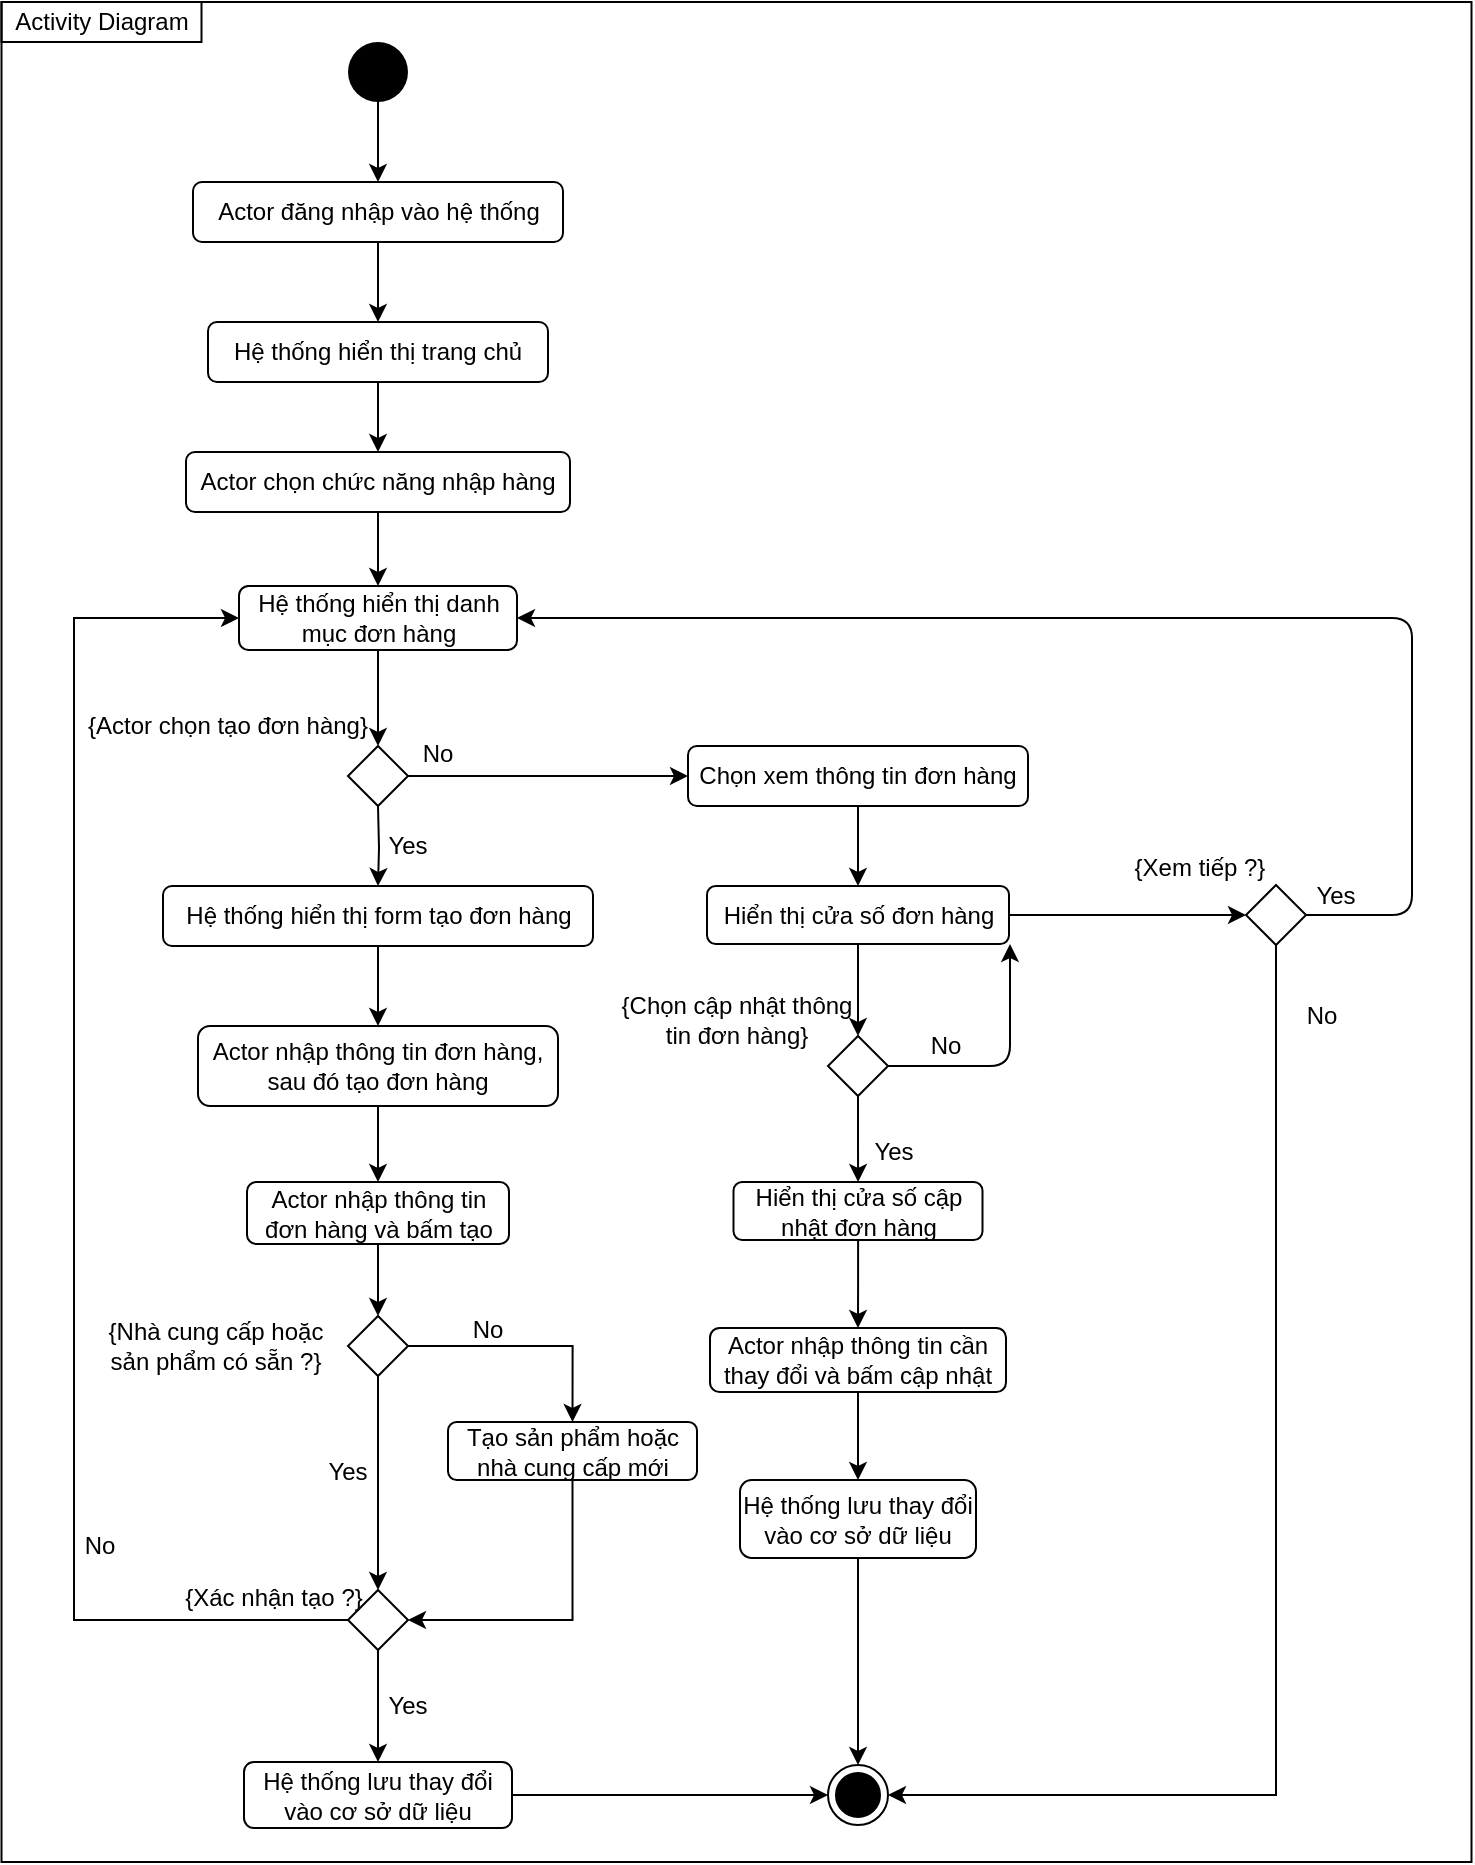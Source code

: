 <mxfile version="13.10.6" type="device"><diagram id="C5RBs43oDa-KdzZeNtuy" name="Page-1"><mxGraphModel dx="1422" dy="1163" grid="0" gridSize="10" guides="1" tooltips="1" connect="1" arrows="1" fold="1" page="0" pageScale="1" pageWidth="827" pageHeight="1169" math="0" shadow="0"><root><mxCell id="WIyWlLk6GJQsqaUBKTNV-0"/><mxCell id="WIyWlLk6GJQsqaUBKTNV-1" parent="WIyWlLk6GJQsqaUBKTNV-0"/><mxCell id="-gbAra9YFpKHle0kLCYF-0" value="" style="rounded=0;whiteSpace=wrap;html=1;fillColor=none;" vertex="1" parent="WIyWlLk6GJQsqaUBKTNV-1"><mxGeometry x="11.75" y="-20" width="735" height="930" as="geometry"/></mxCell><mxCell id="mFhzWlJXuhmmrBjFaEDb-3" value="" style="edgeStyle=elbowEdgeStyle;elbow=vertical;endArrow=classic;html=1;exitX=0.5;exitY=1;exitDx=0;exitDy=0;entryX=0.5;entryY=0;entryDx=0;entryDy=0;" parent="WIyWlLk6GJQsqaUBKTNV-1" edge="1"><mxGeometry width="50" height="50" relative="1" as="geometry"><mxPoint x="200" y="30" as="sourcePoint"/><mxPoint x="200" y="70" as="targetPoint"/></mxGeometry></mxCell><mxCell id="mFhzWlJXuhmmrBjFaEDb-5" value="" style="ellipse;fillColor=#000000;strokeColor=none;" parent="WIyWlLk6GJQsqaUBKTNV-1" vertex="1"><mxGeometry x="185" width="30" height="30" as="geometry"/></mxCell><mxCell id="mFhzWlJXuhmmrBjFaEDb-12" value="" style="edgeStyle=orthogonalEdgeStyle;rounded=0;orthogonalLoop=1;jettySize=auto;html=1;" parent="WIyWlLk6GJQsqaUBKTNV-1" source="mFhzWlJXuhmmrBjFaEDb-10" target="mFhzWlJXuhmmrBjFaEDb-11" edge="1"><mxGeometry relative="1" as="geometry"/></mxCell><mxCell id="mFhzWlJXuhmmrBjFaEDb-10" value="Actor đăng nhập vào hệ thống" style="rounded=1;whiteSpace=wrap;html=1;fillColor=#FFFFFF;" parent="WIyWlLk6GJQsqaUBKTNV-1" vertex="1"><mxGeometry x="107.5" y="70" width="185" height="30" as="geometry"/></mxCell><mxCell id="mFhzWlJXuhmmrBjFaEDb-46" value="" style="edgeStyle=orthogonalEdgeStyle;rounded=0;orthogonalLoop=1;jettySize=auto;html=1;" parent="WIyWlLk6GJQsqaUBKTNV-1" source="mFhzWlJXuhmmrBjFaEDb-11" target="mFhzWlJXuhmmrBjFaEDb-44" edge="1"><mxGeometry relative="1" as="geometry"/></mxCell><mxCell id="mFhzWlJXuhmmrBjFaEDb-11" value="Hệ thống hiển thị trang chủ" style="rounded=1;whiteSpace=wrap;html=1;fillColor=#FFFFFF;" parent="WIyWlLk6GJQsqaUBKTNV-1" vertex="1"><mxGeometry x="115" y="140" width="170" height="30" as="geometry"/></mxCell><mxCell id="mFhzWlJXuhmmrBjFaEDb-16" value="" style="edgeStyle=orthogonalEdgeStyle;rounded=0;orthogonalLoop=1;jettySize=auto;html=1;" parent="WIyWlLk6GJQsqaUBKTNV-1" target="mFhzWlJXuhmmrBjFaEDb-15" edge="1"><mxGeometry relative="1" as="geometry"><mxPoint x="200" y="382" as="sourcePoint"/></mxGeometry></mxCell><mxCell id="mFhzWlJXuhmmrBjFaEDb-18" value="" style="edgeStyle=orthogonalEdgeStyle;rounded=0;orthogonalLoop=1;jettySize=auto;html=1;" parent="WIyWlLk6GJQsqaUBKTNV-1" source="mFhzWlJXuhmmrBjFaEDb-15" target="mFhzWlJXuhmmrBjFaEDb-17" edge="1"><mxGeometry relative="1" as="geometry"/></mxCell><mxCell id="mFhzWlJXuhmmrBjFaEDb-15" value="&lt;div&gt;Hệ thống hiển thị form tạo đơn hàng&lt;/div&gt;" style="rounded=1;whiteSpace=wrap;html=1;fillColor=#FFFFFF;" parent="WIyWlLk6GJQsqaUBKTNV-1" vertex="1"><mxGeometry x="92.5" y="422" width="215" height="30" as="geometry"/></mxCell><mxCell id="mFhzWlJXuhmmrBjFaEDb-73" value="" style="edgeStyle=orthogonalEdgeStyle;rounded=0;orthogonalLoop=1;jettySize=auto;html=1;" parent="WIyWlLk6GJQsqaUBKTNV-1" source="mFhzWlJXuhmmrBjFaEDb-17" target="mFhzWlJXuhmmrBjFaEDb-72" edge="1"><mxGeometry relative="1" as="geometry"/></mxCell><mxCell id="mFhzWlJXuhmmrBjFaEDb-17" value="Actor nhập thông tin đơn hàng, sau đó tạo đơn hàng" style="rounded=1;whiteSpace=wrap;html=1;fillColor=#FFFFFF;" parent="WIyWlLk6GJQsqaUBKTNV-1" vertex="1"><mxGeometry x="110" y="492" width="180" height="40" as="geometry"/></mxCell><mxCell id="mFhzWlJXuhmmrBjFaEDb-27" value="" style="edgeStyle=orthogonalEdgeStyle;rounded=0;orthogonalLoop=1;jettySize=auto;html=1;entryX=0;entryY=0.5;entryDx=0;entryDy=0;" parent="WIyWlLk6GJQsqaUBKTNV-1" source="mFhzWlJXuhmmrBjFaEDb-19" target="mFhzWlJXuhmmrBjFaEDb-56" edge="1"><mxGeometry relative="1" as="geometry"><mxPoint x="350" y="367" as="targetPoint"/></mxGeometry></mxCell><mxCell id="mFhzWlJXuhmmrBjFaEDb-19" value="" style="rhombus;fillColor=#FFFFFF;" parent="WIyWlLk6GJQsqaUBKTNV-1" vertex="1"><mxGeometry x="185" y="352" width="30" height="30" as="geometry"/></mxCell><mxCell id="mFhzWlJXuhmmrBjFaEDb-20" value="{Actor chọn tạo đơn hàng}" style="text;html=1;strokeColor=none;fillColor=none;align=center;verticalAlign=middle;whiteSpace=wrap;rounded=0;" parent="WIyWlLk6GJQsqaUBKTNV-1" vertex="1"><mxGeometry x="50" y="332" width="150" height="20" as="geometry"/></mxCell><mxCell id="mFhzWlJXuhmmrBjFaEDb-21" value="&lt;div&gt;Yes&lt;/div&gt;" style="text;html=1;strokeColor=none;fillColor=none;align=center;verticalAlign=middle;whiteSpace=wrap;rounded=0;" parent="WIyWlLk6GJQsqaUBKTNV-1" vertex="1"><mxGeometry x="200" y="392" width="30" height="20" as="geometry"/></mxCell><mxCell id="mFhzWlJXuhmmrBjFaEDb-23" value="&lt;div&gt;No&lt;/div&gt;" style="text;html=1;strokeColor=none;fillColor=none;align=center;verticalAlign=middle;whiteSpace=wrap;rounded=0;" parent="WIyWlLk6GJQsqaUBKTNV-1" vertex="1"><mxGeometry x="215" y="346" width="30" height="20" as="geometry"/></mxCell><mxCell id="mFhzWlJXuhmmrBjFaEDb-29" value="" style="ellipse;html=1;shape=endState;fillColor=#000000;strokeColor=#000000;" parent="WIyWlLk6GJQsqaUBKTNV-1" vertex="1"><mxGeometry x="425" y="861.5" width="30" height="30" as="geometry"/></mxCell><mxCell id="mFhzWlJXuhmmrBjFaEDb-54" value="" style="edgeStyle=orthogonalEdgeStyle;rounded=0;orthogonalLoop=1;jettySize=auto;html=1;" parent="WIyWlLk6GJQsqaUBKTNV-1" source="mFhzWlJXuhmmrBjFaEDb-30" target="mFhzWlJXuhmmrBjFaEDb-53" edge="1"><mxGeometry relative="1" as="geometry"/></mxCell><mxCell id="mFhzWlJXuhmmrBjFaEDb-30" value="" style="rhombus;fillColor=#FFFFFF;" parent="WIyWlLk6GJQsqaUBKTNV-1" vertex="1"><mxGeometry x="425" y="497" width="30" height="30" as="geometry"/></mxCell><mxCell id="mFhzWlJXuhmmrBjFaEDb-32" value="&lt;div&gt;{Chọn cập nhật thông tin đơn hàng}&lt;/div&gt;" style="text;html=1;strokeColor=none;fillColor=none;align=center;verticalAlign=middle;whiteSpace=wrap;rounded=0;" parent="WIyWlLk6GJQsqaUBKTNV-1" vertex="1"><mxGeometry x="320" y="474" width="118.5" height="30" as="geometry"/></mxCell><mxCell id="mFhzWlJXuhmmrBjFaEDb-64" value="" style="edgeStyle=orthogonalEdgeStyle;rounded=0;orthogonalLoop=1;jettySize=auto;html=1;entryX=0;entryY=0.5;entryDx=0;entryDy=0;" parent="WIyWlLk6GJQsqaUBKTNV-1" source="mFhzWlJXuhmmrBjFaEDb-34" target="mFhzWlJXuhmmrBjFaEDb-60" edge="1"><mxGeometry relative="1" as="geometry"/></mxCell><mxCell id="mFhzWlJXuhmmrBjFaEDb-67" value="" style="edgeStyle=orthogonalEdgeStyle;rounded=0;orthogonalLoop=1;jettySize=auto;html=1;entryX=0.5;entryY=0;entryDx=0;entryDy=0;" parent="WIyWlLk6GJQsqaUBKTNV-1" source="mFhzWlJXuhmmrBjFaEDb-34" target="mFhzWlJXuhmmrBjFaEDb-30" edge="1"><mxGeometry relative="1" as="geometry"/></mxCell><mxCell id="mFhzWlJXuhmmrBjFaEDb-34" value="Hiển thị cửa số đơn hàng" style="rounded=1;whiteSpace=wrap;html=1;fillColor=#FFFFFF;" parent="WIyWlLk6GJQsqaUBKTNV-1" vertex="1"><mxGeometry x="364.5" y="422" width="151" height="29" as="geometry"/></mxCell><mxCell id="mFhzWlJXuhmmrBjFaEDb-48" value="" style="edgeStyle=orthogonalEdgeStyle;rounded=0;orthogonalLoop=1;jettySize=auto;html=1;" parent="WIyWlLk6GJQsqaUBKTNV-1" source="mFhzWlJXuhmmrBjFaEDb-44" target="mFhzWlJXuhmmrBjFaEDb-47" edge="1"><mxGeometry relative="1" as="geometry"/></mxCell><mxCell id="mFhzWlJXuhmmrBjFaEDb-44" value="Actor chọn chức năng nhập hàng" style="rounded=1;whiteSpace=wrap;html=1;fillColor=#FFFFFF;" parent="WIyWlLk6GJQsqaUBKTNV-1" vertex="1"><mxGeometry x="104" y="205" width="192" height="30" as="geometry"/></mxCell><mxCell id="mFhzWlJXuhmmrBjFaEDb-49" value="" style="edgeStyle=orthogonalEdgeStyle;rounded=0;orthogonalLoop=1;jettySize=auto;html=1;entryX=0.5;entryY=0;entryDx=0;entryDy=0;" parent="WIyWlLk6GJQsqaUBKTNV-1" source="mFhzWlJXuhmmrBjFaEDb-47" target="mFhzWlJXuhmmrBjFaEDb-19" edge="1"><mxGeometry relative="1" as="geometry"/></mxCell><mxCell id="mFhzWlJXuhmmrBjFaEDb-47" value="Hệ thống hiển thị danh mục đơn hàng" style="rounded=1;whiteSpace=wrap;html=1;fillColor=#FFFFFF;" parent="WIyWlLk6GJQsqaUBKTNV-1" vertex="1"><mxGeometry x="130.5" y="272" width="139" height="32" as="geometry"/></mxCell><mxCell id="mFhzWlJXuhmmrBjFaEDb-69" value="" style="edgeStyle=orthogonalEdgeStyle;rounded=0;orthogonalLoop=1;jettySize=auto;html=1;" parent="WIyWlLk6GJQsqaUBKTNV-1" source="mFhzWlJXuhmmrBjFaEDb-53" target="mFhzWlJXuhmmrBjFaEDb-68" edge="1"><mxGeometry relative="1" as="geometry"/></mxCell><mxCell id="mFhzWlJXuhmmrBjFaEDb-53" value="Hiển thị cửa số cập nhật đơn hàng" style="rounded=1;whiteSpace=wrap;html=1;fillColor=#FFFFFF;" parent="WIyWlLk6GJQsqaUBKTNV-1" vertex="1"><mxGeometry x="377.75" y="570" width="124.5" height="29" as="geometry"/></mxCell><mxCell id="mFhzWlJXuhmmrBjFaEDb-55" value="&lt;div&gt;Yes&lt;/div&gt;" style="text;html=1;strokeColor=none;fillColor=none;align=center;verticalAlign=middle;whiteSpace=wrap;rounded=0;" parent="WIyWlLk6GJQsqaUBKTNV-1" vertex="1"><mxGeometry x="442.5" y="545" width="30" height="20" as="geometry"/></mxCell><mxCell id="mFhzWlJXuhmmrBjFaEDb-57" value="" style="edgeStyle=orthogonalEdgeStyle;rounded=0;orthogonalLoop=1;jettySize=auto;html=1;entryX=0.5;entryY=0;entryDx=0;entryDy=0;" parent="WIyWlLk6GJQsqaUBKTNV-1" source="mFhzWlJXuhmmrBjFaEDb-56" target="mFhzWlJXuhmmrBjFaEDb-34" edge="1"><mxGeometry relative="1" as="geometry"><mxPoint x="405" y="404" as="targetPoint"/></mxGeometry></mxCell><mxCell id="mFhzWlJXuhmmrBjFaEDb-56" value="Chọn xem thông tin đơn hàng" style="rounded=1;whiteSpace=wrap;html=1;fillColor=#FFFFFF;" parent="WIyWlLk6GJQsqaUBKTNV-1" vertex="1"><mxGeometry x="355" y="352" width="170" height="30" as="geometry"/></mxCell><mxCell id="mFhzWlJXuhmmrBjFaEDb-79" style="edgeStyle=orthogonalEdgeStyle;rounded=0;orthogonalLoop=1;jettySize=auto;html=1;entryX=1;entryY=0.5;entryDx=0;entryDy=0;" parent="WIyWlLk6GJQsqaUBKTNV-1" source="mFhzWlJXuhmmrBjFaEDb-60" target="mFhzWlJXuhmmrBjFaEDb-29" edge="1"><mxGeometry relative="1" as="geometry"><Array as="points"><mxPoint x="649" y="877"/></Array></mxGeometry></mxCell><mxCell id="mFhzWlJXuhmmrBjFaEDb-60" value="" style="rhombus;fillColor=#FFFFFF;" parent="WIyWlLk6GJQsqaUBKTNV-1" vertex="1"><mxGeometry x="634" y="421.5" width="30" height="30" as="geometry"/></mxCell><mxCell id="mFhzWlJXuhmmrBjFaEDb-61" value="{Xem tiếp ?}" style="text;html=1;strokeColor=none;fillColor=none;align=center;verticalAlign=middle;whiteSpace=wrap;rounded=0;" parent="WIyWlLk6GJQsqaUBKTNV-1" vertex="1"><mxGeometry x="576" y="404.5" width="70" height="17" as="geometry"/></mxCell><mxCell id="mFhzWlJXuhmmrBjFaEDb-62" value="Yes" style="text;html=1;strokeColor=none;fillColor=none;align=center;verticalAlign=middle;whiteSpace=wrap;rounded=0;" parent="WIyWlLk6GJQsqaUBKTNV-1" vertex="1"><mxGeometry x="664" y="417" width="30" height="20" as="geometry"/></mxCell><mxCell id="mFhzWlJXuhmmrBjFaEDb-63" value="&lt;div&gt;No&lt;/div&gt;" style="text;html=1;strokeColor=none;fillColor=none;align=center;verticalAlign=middle;whiteSpace=wrap;rounded=0;" parent="WIyWlLk6GJQsqaUBKTNV-1" vertex="1"><mxGeometry x="657" y="477" width="30" height="20" as="geometry"/></mxCell><mxCell id="mFhzWlJXuhmmrBjFaEDb-66" value="" style="edgeStyle=elbowEdgeStyle;elbow=horizontal;endArrow=classic;html=1;exitX=1;exitY=0.5;exitDx=0;exitDy=0;entryX=1;entryY=0.5;entryDx=0;entryDy=0;" parent="WIyWlLk6GJQsqaUBKTNV-1" source="mFhzWlJXuhmmrBjFaEDb-60" target="mFhzWlJXuhmmrBjFaEDb-47" edge="1"><mxGeometry width="50" height="50" relative="1" as="geometry"><mxPoint x="582" y="338" as="sourcePoint"/><mxPoint x="632" y="288" as="targetPoint"/><Array as="points"><mxPoint x="717" y="296"/></Array></mxGeometry></mxCell><mxCell id="mFhzWlJXuhmmrBjFaEDb-71" value="" style="edgeStyle=orthogonalEdgeStyle;rounded=0;orthogonalLoop=1;jettySize=auto;html=1;" parent="WIyWlLk6GJQsqaUBKTNV-1" source="mFhzWlJXuhmmrBjFaEDb-68" target="mFhzWlJXuhmmrBjFaEDb-70" edge="1"><mxGeometry relative="1" as="geometry"/></mxCell><mxCell id="mFhzWlJXuhmmrBjFaEDb-68" value="Actor nhập thông tin cần thay đổi và bấm cập nhật" style="rounded=1;whiteSpace=wrap;html=1;fillColor=#FFFFFF;" parent="WIyWlLk6GJQsqaUBKTNV-1" vertex="1"><mxGeometry x="366" y="643" width="148" height="32" as="geometry"/></mxCell><mxCell id="mFhzWlJXuhmmrBjFaEDb-77" value="" style="edgeStyle=orthogonalEdgeStyle;rounded=0;orthogonalLoop=1;jettySize=auto;html=1;" parent="WIyWlLk6GJQsqaUBKTNV-1" source="mFhzWlJXuhmmrBjFaEDb-70" target="mFhzWlJXuhmmrBjFaEDb-29" edge="1"><mxGeometry relative="1" as="geometry"/></mxCell><mxCell id="mFhzWlJXuhmmrBjFaEDb-70" value="Hệ thống lưu thay đổi vào cơ sở dữ liệu" style="rounded=1;whiteSpace=wrap;html=1;fillColor=#FFFFFF;" parent="WIyWlLk6GJQsqaUBKTNV-1" vertex="1"><mxGeometry x="381" y="719" width="118" height="39" as="geometry"/></mxCell><mxCell id="mFhzWlJXuhmmrBjFaEDb-92" value="" style="edgeStyle=orthogonalEdgeStyle;rounded=0;orthogonalLoop=1;jettySize=auto;html=1;" parent="WIyWlLk6GJQsqaUBKTNV-1" source="mFhzWlJXuhmmrBjFaEDb-72" target="mFhzWlJXuhmmrBjFaEDb-91" edge="1"><mxGeometry relative="1" as="geometry"/></mxCell><mxCell id="mFhzWlJXuhmmrBjFaEDb-72" value="Actor nhập thông tin đơn hàng và bấm tạo" style="rounded=1;whiteSpace=wrap;html=1;fillColor=#FFFFFF;" parent="WIyWlLk6GJQsqaUBKTNV-1" vertex="1"><mxGeometry x="134.5" y="570" width="131" height="31" as="geometry"/></mxCell><mxCell id="mFhzWlJXuhmmrBjFaEDb-99" style="edgeStyle=orthogonalEdgeStyle;rounded=0;orthogonalLoop=1;jettySize=auto;html=1;entryX=0;entryY=0.5;entryDx=0;entryDy=0;" parent="WIyWlLk6GJQsqaUBKTNV-1" source="mFhzWlJXuhmmrBjFaEDb-74" target="mFhzWlJXuhmmrBjFaEDb-29" edge="1"><mxGeometry relative="1" as="geometry"/></mxCell><mxCell id="mFhzWlJXuhmmrBjFaEDb-74" value="Hệ thống lưu thay đổi vào cơ sở dữ liệu" style="rounded=1;whiteSpace=wrap;html=1;fillColor=#FFFFFF;" parent="WIyWlLk6GJQsqaUBKTNV-1" vertex="1"><mxGeometry x="133" y="860" width="134" height="33" as="geometry"/></mxCell><mxCell id="mFhzWlJXuhmmrBjFaEDb-80" value="" style="edgeStyle=elbowEdgeStyle;elbow=horizontal;endArrow=classic;html=1;exitX=1;exitY=0.5;exitDx=0;exitDy=0;entryX=1;entryY=1;entryDx=0;entryDy=0;" parent="WIyWlLk6GJQsqaUBKTNV-1" source="mFhzWlJXuhmmrBjFaEDb-30" target="mFhzWlJXuhmmrBjFaEDb-34" edge="1"><mxGeometry width="50" height="50" relative="1" as="geometry"><mxPoint x="556" y="739" as="sourcePoint"/><mxPoint x="606" y="689" as="targetPoint"/><Array as="points"><mxPoint x="516" y="505"/></Array></mxGeometry></mxCell><mxCell id="mFhzWlJXuhmmrBjFaEDb-81" value="&lt;div&gt;No&lt;/div&gt;" style="text;html=1;strokeColor=none;fillColor=none;align=center;verticalAlign=middle;whiteSpace=wrap;rounded=0;" parent="WIyWlLk6GJQsqaUBKTNV-1" vertex="1"><mxGeometry x="469" y="492" width="30" height="20" as="geometry"/></mxCell><mxCell id="mFhzWlJXuhmmrBjFaEDb-86" value="" style="edgeStyle=orthogonalEdgeStyle;rounded=0;orthogonalLoop=1;jettySize=auto;html=1;" parent="WIyWlLk6GJQsqaUBKTNV-1" source="mFhzWlJXuhmmrBjFaEDb-82" target="mFhzWlJXuhmmrBjFaEDb-74" edge="1"><mxGeometry relative="1" as="geometry"/></mxCell><mxCell id="mFhzWlJXuhmmrBjFaEDb-89" style="edgeStyle=orthogonalEdgeStyle;rounded=0;orthogonalLoop=1;jettySize=auto;html=1;exitX=0;exitY=0.5;exitDx=0;exitDy=0;entryX=0;entryY=0.5;entryDx=0;entryDy=0;" parent="WIyWlLk6GJQsqaUBKTNV-1" source="mFhzWlJXuhmmrBjFaEDb-82" target="mFhzWlJXuhmmrBjFaEDb-47" edge="1"><mxGeometry relative="1" as="geometry"><Array as="points"><mxPoint x="48" y="789"/><mxPoint x="48" y="288"/></Array></mxGeometry></mxCell><mxCell id="mFhzWlJXuhmmrBjFaEDb-82" value="" style="rhombus;fillColor=#FFFFFF;" parent="WIyWlLk6GJQsqaUBKTNV-1" vertex="1"><mxGeometry x="185" y="774" width="30" height="30" as="geometry"/></mxCell><mxCell id="mFhzWlJXuhmmrBjFaEDb-83" value="{Xác nhận tạo ?}" style="text;html=1;strokeColor=none;fillColor=none;align=center;verticalAlign=middle;whiteSpace=wrap;rounded=0;" parent="WIyWlLk6GJQsqaUBKTNV-1" vertex="1"><mxGeometry x="101" y="768" width="94" height="20" as="geometry"/></mxCell><mxCell id="mFhzWlJXuhmmrBjFaEDb-87" value="&lt;div&gt;Yes&lt;/div&gt;" style="text;html=1;strokeColor=none;fillColor=none;align=center;verticalAlign=middle;whiteSpace=wrap;rounded=0;" parent="WIyWlLk6GJQsqaUBKTNV-1" vertex="1"><mxGeometry x="200" y="822" width="30" height="20" as="geometry"/></mxCell><mxCell id="mFhzWlJXuhmmrBjFaEDb-88" value="&lt;div&gt;No&lt;/div&gt;" style="text;html=1;strokeColor=none;fillColor=none;align=center;verticalAlign=middle;whiteSpace=wrap;rounded=0;" parent="WIyWlLk6GJQsqaUBKTNV-1" vertex="1"><mxGeometry x="46" y="742" width="30" height="20" as="geometry"/></mxCell><mxCell id="mFhzWlJXuhmmrBjFaEDb-95" style="edgeStyle=orthogonalEdgeStyle;rounded=0;orthogonalLoop=1;jettySize=auto;html=1;entryX=0.5;entryY=0;entryDx=0;entryDy=0;" parent="WIyWlLk6GJQsqaUBKTNV-1" source="mFhzWlJXuhmmrBjFaEDb-91" target="mFhzWlJXuhmmrBjFaEDb-94" edge="1"><mxGeometry relative="1" as="geometry"/></mxCell><mxCell id="mFhzWlJXuhmmrBjFaEDb-97" style="edgeStyle=orthogonalEdgeStyle;rounded=0;orthogonalLoop=1;jettySize=auto;html=1;entryX=0.5;entryY=0;entryDx=0;entryDy=0;" parent="WIyWlLk6GJQsqaUBKTNV-1" source="mFhzWlJXuhmmrBjFaEDb-91" target="mFhzWlJXuhmmrBjFaEDb-82" edge="1"><mxGeometry relative="1" as="geometry"/></mxCell><mxCell id="mFhzWlJXuhmmrBjFaEDb-91" value="" style="rhombus;fillColor=#FFFFFF;" parent="WIyWlLk6GJQsqaUBKTNV-1" vertex="1"><mxGeometry x="185" y="637" width="30" height="30" as="geometry"/></mxCell><mxCell id="mFhzWlJXuhmmrBjFaEDb-93" value="{Nhà cung cấp hoặc sản phẩm có sẵn ?}" style="text;html=1;strokeColor=none;fillColor=none;align=center;verticalAlign=middle;whiteSpace=wrap;rounded=0;" parent="WIyWlLk6GJQsqaUBKTNV-1" vertex="1"><mxGeometry x="53" y="634" width="132" height="36" as="geometry"/></mxCell><mxCell id="tf-c8FW9vJosrB5VS4Uw-1" style="edgeStyle=orthogonalEdgeStyle;rounded=0;orthogonalLoop=1;jettySize=auto;html=1;entryX=1;entryY=0.5;entryDx=0;entryDy=0;" parent="WIyWlLk6GJQsqaUBKTNV-1" source="mFhzWlJXuhmmrBjFaEDb-94" target="mFhzWlJXuhmmrBjFaEDb-82" edge="1"><mxGeometry relative="1" as="geometry"><Array as="points"><mxPoint x="297" y="789"/></Array></mxGeometry></mxCell><mxCell id="mFhzWlJXuhmmrBjFaEDb-94" value="Tạo sản phẩm hoặc nhà cung cấp mới" style="rounded=1;whiteSpace=wrap;html=1;fillColor=#FFFFFF;" parent="WIyWlLk6GJQsqaUBKTNV-1" vertex="1"><mxGeometry x="235" y="690" width="124.5" height="29" as="geometry"/></mxCell><mxCell id="mFhzWlJXuhmmrBjFaEDb-96" value="&lt;div&gt;Yes&lt;/div&gt;" style="text;html=1;strokeColor=none;fillColor=none;align=center;verticalAlign=middle;whiteSpace=wrap;rounded=0;" parent="WIyWlLk6GJQsqaUBKTNV-1" vertex="1"><mxGeometry x="170" y="705" width="30" height="20" as="geometry"/></mxCell><mxCell id="mFhzWlJXuhmmrBjFaEDb-98" value="&lt;div&gt;No&lt;/div&gt;" style="text;html=1;strokeColor=none;fillColor=none;align=center;verticalAlign=middle;whiteSpace=wrap;rounded=0;" parent="WIyWlLk6GJQsqaUBKTNV-1" vertex="1"><mxGeometry x="239.5" y="634" width="30" height="20" as="geometry"/></mxCell><mxCell id="-gbAra9YFpKHle0kLCYF-1" value="Activity Diagram" style="rounded=0;whiteSpace=wrap;html=1;fillColor=none;" vertex="1" parent="WIyWlLk6GJQsqaUBKTNV-1"><mxGeometry x="11.75" y="-20" width="100" height="20" as="geometry"/></mxCell></root></mxGraphModel></diagram></mxfile>